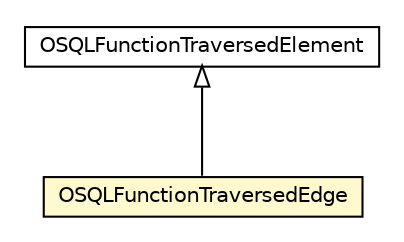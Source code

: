 #!/usr/local/bin/dot
#
# Class diagram 
# Generated by UMLGraph version R5_6-24-gf6e263 (http://www.umlgraph.org/)
#

digraph G {
	edge [fontname="Helvetica",fontsize=10,labelfontname="Helvetica",labelfontsize=10];
	node [fontname="Helvetica",fontsize=10,shape=plaintext];
	nodesep=0.25;
	ranksep=0.5;
	// com.orientechnologies.orient.core.sql.functions.coll.OSQLFunctionTraversedEdge
	c5986976 [label=<<table title="com.orientechnologies.orient.core.sql.functions.coll.OSQLFunctionTraversedEdge" border="0" cellborder="1" cellspacing="0" cellpadding="2" port="p" bgcolor="lemonChiffon" href="./OSQLFunctionTraversedEdge.html">
		<tr><td><table border="0" cellspacing="0" cellpadding="1">
<tr><td align="center" balign="center"> OSQLFunctionTraversedEdge </td></tr>
		</table></td></tr>
		</table>>, URL="./OSQLFunctionTraversedEdge.html", fontname="Helvetica", fontcolor="black", fontsize=10.0];
	// com.orientechnologies.orient.core.sql.functions.coll.OSQLFunctionTraversedElement
	c5986980 [label=<<table title="com.orientechnologies.orient.core.sql.functions.coll.OSQLFunctionTraversedElement" border="0" cellborder="1" cellspacing="0" cellpadding="2" port="p" href="./OSQLFunctionTraversedElement.html">
		<tr><td><table border="0" cellspacing="0" cellpadding="1">
<tr><td align="center" balign="center"> OSQLFunctionTraversedElement </td></tr>
		</table></td></tr>
		</table>>, URL="./OSQLFunctionTraversedElement.html", fontname="Helvetica", fontcolor="black", fontsize=10.0];
	//com.orientechnologies.orient.core.sql.functions.coll.OSQLFunctionTraversedEdge extends com.orientechnologies.orient.core.sql.functions.coll.OSQLFunctionTraversedElement
	c5986980:p -> c5986976:p [dir=back,arrowtail=empty];
}

